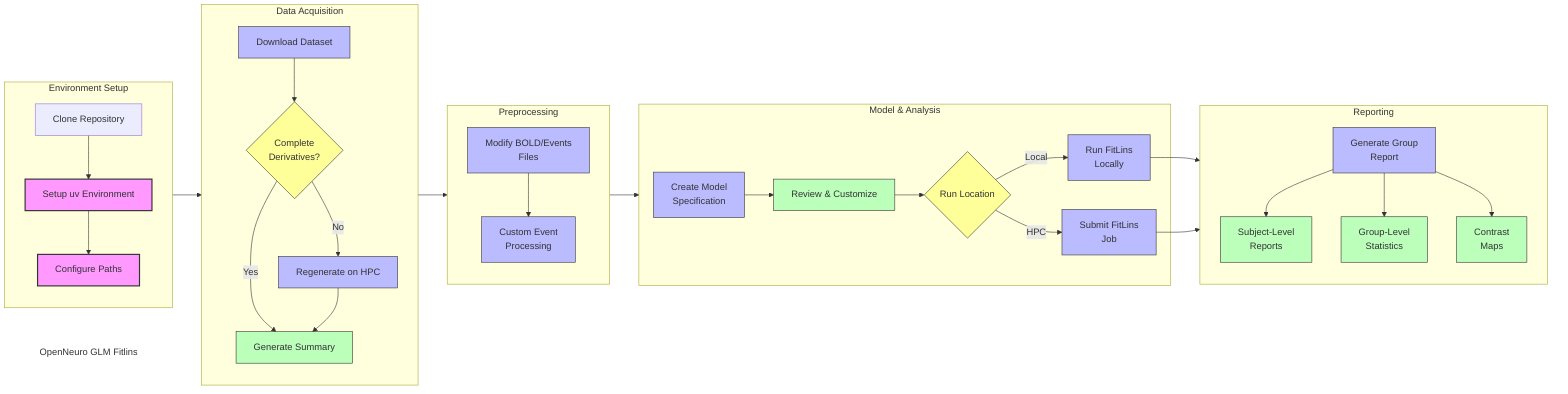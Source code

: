 flowchart LR
    %% Define the main sections
    subgraph Setup ["Environment Setup"]
        direction TB
        A[Clone Repository] --> B[Setup uv Environment]
        B --> C[Configure Paths]
    end
    
    subgraph Acquisition ["Data Acquisition"]
        direction TB
        D[Download Dataset] --> E{Complete<br>Derivatives?}
        E -->|Yes| H[Generate Summary]
        E -->|No| F[Regenerate on HPC]
        F --> H
    end
    
    subgraph Processing ["Preprocessing"]
        direction TB
        I[Modify BOLD/Events<br>Files] --> J[Custom Event<br>Processing]
    end
    
    subgraph Analysis ["Model & Analysis"]
        direction TB
        K[Create Model<br>Specification] --> L[Review & Customize]
        L --> M{Run Location}
        M -->|Local| N[Run FitLins<br>Locally]
        M -->|HPC| O[Submit FitLins<br>Job]
    end
    
    subgraph Reporting ["Reporting"]
        direction TB
        P[Generate Group<br>Report] --> Q[Subject-Level<br>Reports]
        P --> R[Group-Level<br>Statistics]
        P --> S[Contrast<br>Maps]
    end
    
    %% Connect the sections
    Setup --> Acquisition
    Acquisition --> Processing
    Processing --> Analysis
    N --> Reporting
    O --> Reporting
    
    %% Add logo reference (this will appear as text in Mermaid)
    classDef logo fill:#fff,stroke:none
    LOGOtext["OpenNeuro GLM Fitlins"]
    class LOGOtext logo
    
    %% Define visual styles
    classDef configNode fill:#f9f,stroke:#333,stroke-width:2px
    classDef scriptNode fill:#bbf,stroke:#333,stroke-width:1px
    classDef decisionNode fill:#ff9,stroke:#333,stroke-width:1px
    classDef outputNode fill:#bfb,stroke:#333,stroke-width:1px
    
    class B,C configNode
    class D,F,I,J,K,N,O,P scriptNode
    class E,M decisionNode
    class H,L,Q,R,S outputNode